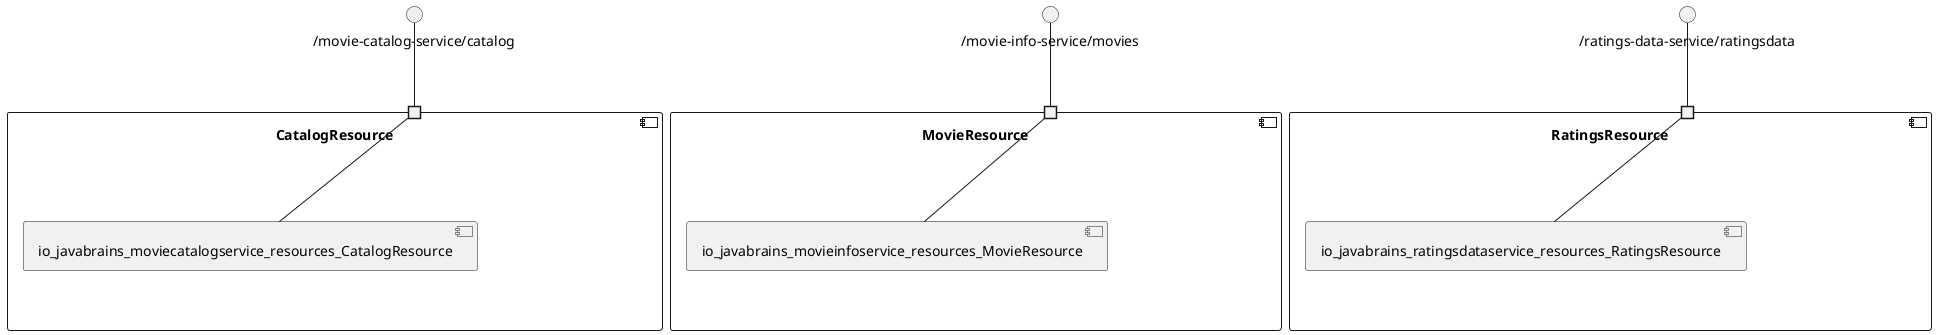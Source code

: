 @startuml
skinparam fixCircleLabelOverlapping true
component "CatalogResource\n\n\n\n\n\n" {
[io_javabrains_moviecatalogservice_resources_CatalogResource]
portin " " as CatalogResource.requires._movie_catalog_service_catalog
"CatalogResource.requires._movie_catalog_service_catalog"--[io_javabrains_moviecatalogservice_resources_CatalogResource]
}
interface "/movie-catalog-service/catalog" as interface._movie_catalog_service_catalog
interface._movie_catalog_service_catalog--"CatalogResource.requires._movie_catalog_service_catalog"
component "MovieResource\n\n\n\n\n\n" {
[io_javabrains_movieinfoservice_resources_MovieResource]
portin " " as MovieResource.requires._movie_info_service_movies
"MovieResource.requires._movie_info_service_movies"--[io_javabrains_movieinfoservice_resources_MovieResource]
}
interface "/movie-info-service/movies" as interface._movie_info_service_movies
interface._movie_info_service_movies--"MovieResource.requires._movie_info_service_movies"
component "RatingsResource\n\n\n\n\n\n" {
[io_javabrains_ratingsdataservice_resources_RatingsResource]
portin " " as RatingsResource.requires._ratings_data_service_ratingsdata
"RatingsResource.requires._ratings_data_service_ratingsdata"--[io_javabrains_ratingsdataservice_resources_RatingsResource]
}
interface "/ratings-data-service/ratingsdata" as interface._ratings_data_service_ratingsdata
interface._ratings_data_service_ratingsdata--"RatingsResource.requires._ratings_data_service_ratingsdata"

@enduml
